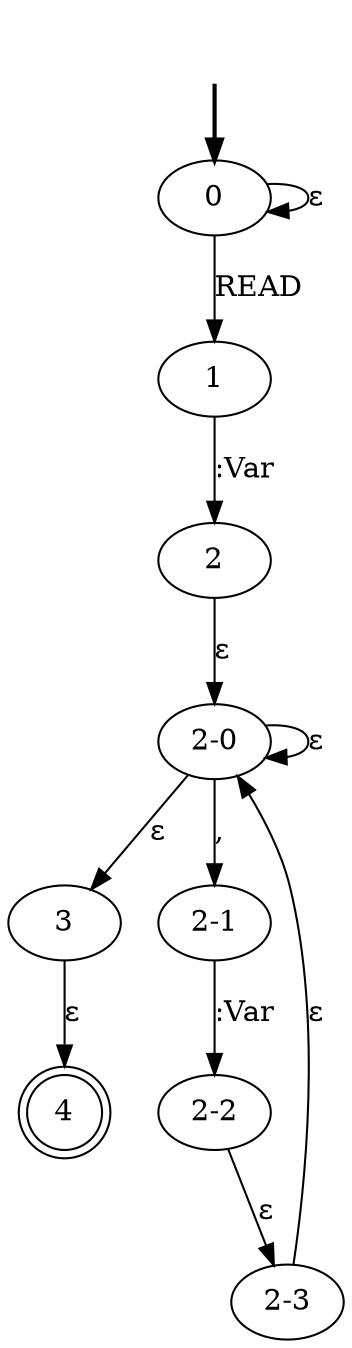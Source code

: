 digraph {
	fake0 [style=invisible]
	"2-0"
	3
	"2-1"
	2
	1
	"2-2"
	4 [shape=doublecircle]
	0 [root=true]
	"2-3"
	fake0 -> 0 [style=bold]
	0 -> 1 [label=READ]
	0 -> 0 [label="ε"]
	1 -> 2 [label=":Var"]
	2 -> "2-0" [label="ε"]
	"2-0" -> "2-0" [label="ε"]
	"2-0" -> 3 [label="ε"]
	"2-0" -> "2-1" [label=","]
	"2-1" -> "2-2" [label=":Var"]
	"2-2" -> "2-3" [label="ε"]
	"2-3" -> "2-0" [label="ε"]
	3 -> 4 [label="ε"]
}
